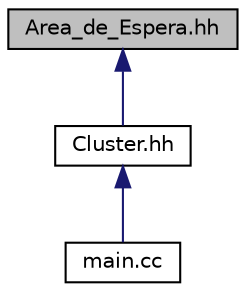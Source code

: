 digraph "Area_de_Espera.hh"
{
 // LATEX_PDF_SIZE
  edge [fontname="Helvetica",fontsize="10",labelfontname="Helvetica",labelfontsize="10"];
  node [fontname="Helvetica",fontsize="10",shape=record];
  Node1 [label="Area_de_Espera.hh",height=0.2,width=0.4,color="black", fillcolor="grey75", style="filled", fontcolor="black",tooltip="Especificación de la clase Area de Espera."];
  Node1 -> Node2 [dir="back",color="midnightblue",fontsize="10",style="solid",fontname="Helvetica"];
  Node2 [label="Cluster.hh",height=0.2,width=0.4,color="black", fillcolor="white", style="filled",URL="$Cluster_8hh.html",tooltip="Especificación de la clase Cluster."];
  Node2 -> Node3 [dir="back",color="midnightblue",fontsize="10",style="solid",fontname="Helvetica"];
  Node3 [label="main.cc",height=0.2,width=0.4,color="black", fillcolor="white", style="filled",URL="$main_8cc.html",tooltip=" "];
}
